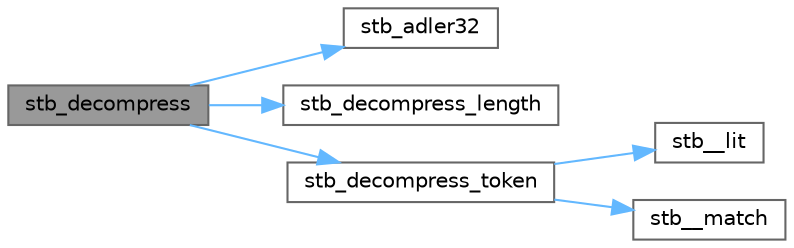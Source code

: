 digraph "stb_decompress"
{
 // LATEX_PDF_SIZE
  bgcolor="transparent";
  edge [fontname=Helvetica,fontsize=10,labelfontname=Helvetica,labelfontsize=10];
  node [fontname=Helvetica,fontsize=10,shape=box,height=0.2,width=0.4];
  rankdir="LR";
  Node1 [id="Node000001",label="stb_decompress",height=0.2,width=0.4,color="gray40", fillcolor="grey60", style="filled", fontcolor="black",tooltip=" "];
  Node1 -> Node2 [id="edge1_Node000001_Node000002",color="steelblue1",style="solid",tooltip=" "];
  Node2 [id="Node000002",label="stb_adler32",height=0.2,width=0.4,color="grey40", fillcolor="white", style="filled",URL="$imgui__draw_8cpp.html#a13802610d242126f44f88bc9392e3bbc",tooltip=" "];
  Node1 -> Node3 [id="edge2_Node000001_Node000003",color="steelblue1",style="solid",tooltip=" "];
  Node3 [id="Node000003",label="stb_decompress_length",height=0.2,width=0.4,color="grey40", fillcolor="white", style="filled",URL="$imgui__draw_8cpp.html#a5a5301def23b33e2156ac79a8b65c69b",tooltip=" "];
  Node1 -> Node4 [id="edge3_Node000001_Node000004",color="steelblue1",style="solid",tooltip=" "];
  Node4 [id="Node000004",label="stb_decompress_token",height=0.2,width=0.4,color="grey40", fillcolor="white", style="filled",URL="$imgui__draw_8cpp.html#a7e482ab813b31838bc410914b3293a17",tooltip=" "];
  Node4 -> Node5 [id="edge4_Node000004_Node000005",color="steelblue1",style="solid",tooltip=" "];
  Node5 [id="Node000005",label="stb__lit",height=0.2,width=0.4,color="grey40", fillcolor="white", style="filled",URL="$imgui__draw_8cpp.html#a1e4edfcb0eca0c2f9b67338817342cc4",tooltip=" "];
  Node4 -> Node6 [id="edge5_Node000004_Node000006",color="steelblue1",style="solid",tooltip=" "];
  Node6 [id="Node000006",label="stb__match",height=0.2,width=0.4,color="grey40", fillcolor="white", style="filled",URL="$imgui__draw_8cpp.html#a7369890717be8d014dc7a437dcdfb282",tooltip=" "];
}
